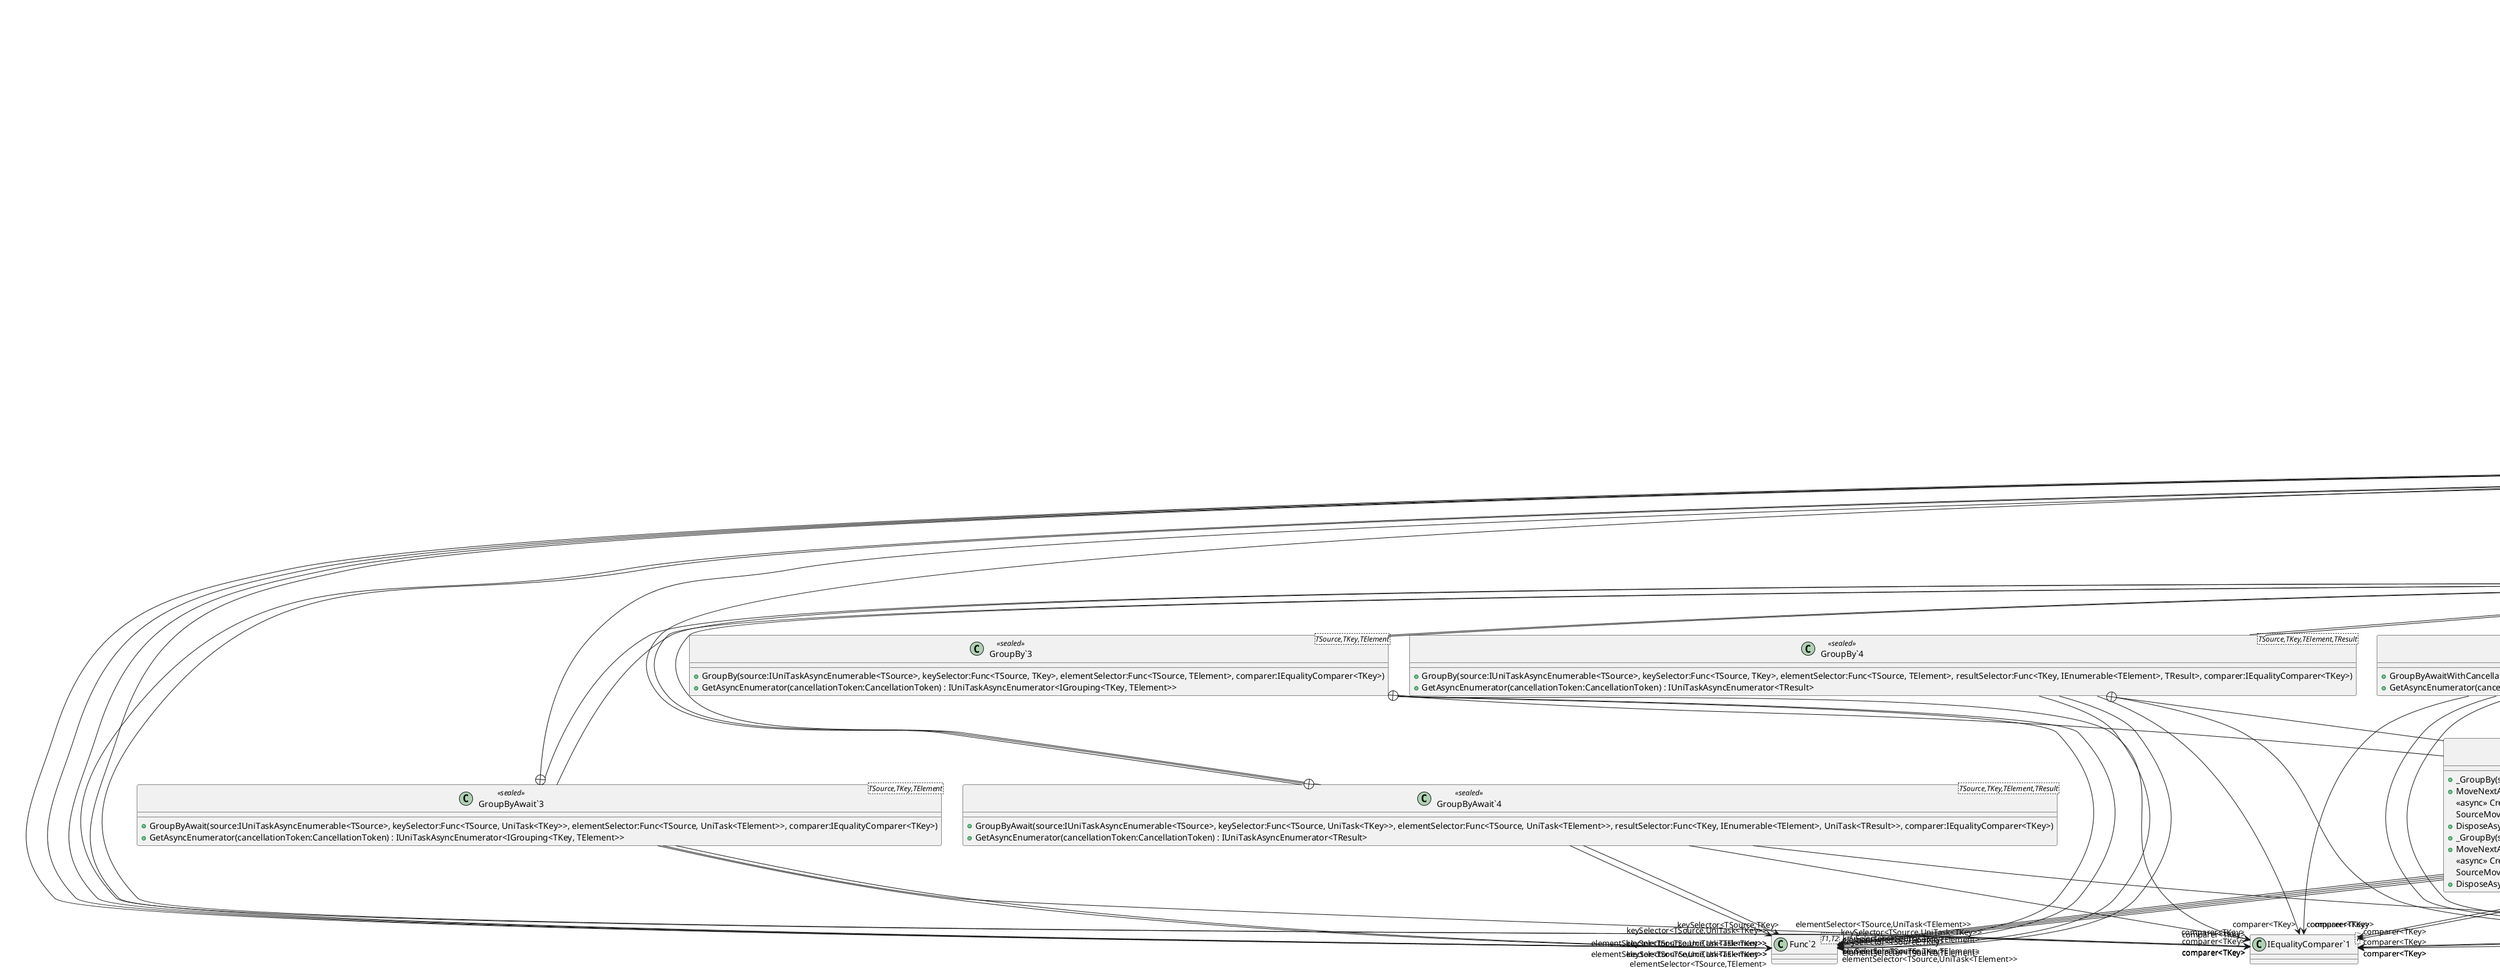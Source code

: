 @startuml
class UniTaskAsyncEnumerable <<static>> <<partial>> {
    + {static} GroupBy(source:IUniTaskAsyncEnumerable<TSource>, keySelector:Func<TSource, TKey>) : IUniTaskAsyncEnumerable<IGrouping<TKey, TSource>>
    + {static} GroupBy(source:IUniTaskAsyncEnumerable<TSource>, keySelector:Func<TSource, TKey>, comparer:IEqualityComparer<TKey>) : IUniTaskAsyncEnumerable<IGrouping<TKey, TSource>>
    + {static} GroupBy(source:IUniTaskAsyncEnumerable<TSource>, keySelector:Func<TSource, TKey>, elementSelector:Func<TSource, TElement>) : IUniTaskAsyncEnumerable<IGrouping<TKey, TElement>>
    + {static} GroupBy(source:IUniTaskAsyncEnumerable<TSource>, keySelector:Func<TSource, TKey>, elementSelector:Func<TSource, TElement>, comparer:IEqualityComparer<TKey>) : IUniTaskAsyncEnumerable<IGrouping<TKey, TElement>>
    + {static} GroupBy(source:IUniTaskAsyncEnumerable<TSource>, keySelector:Func<TSource, TKey>, resultSelector:Func<TKey, IEnumerable<TSource>, TResult>) : IUniTaskAsyncEnumerable<TResult>
    + {static} GroupBy(source:IUniTaskAsyncEnumerable<TSource>, keySelector:Func<TSource, TKey>, resultSelector:Func<TKey, IEnumerable<TSource>, TResult>, comparer:IEqualityComparer<TKey>) : IUniTaskAsyncEnumerable<TResult>
    + {static} GroupBy(source:IUniTaskAsyncEnumerable<TSource>, keySelector:Func<TSource, TKey>, elementSelector:Func<TSource, TElement>, resultSelector:Func<TKey, IEnumerable<TElement>, TResult>) : IUniTaskAsyncEnumerable<TResult>
    + {static} GroupBy(source:IUniTaskAsyncEnumerable<TSource>, keySelector:Func<TSource, TKey>, elementSelector:Func<TSource, TElement>, resultSelector:Func<TKey, IEnumerable<TElement>, TResult>, comparer:IEqualityComparer<TKey>) : IUniTaskAsyncEnumerable<TResult>
    + {static} GroupByAwait(source:IUniTaskAsyncEnumerable<TSource>, keySelector:Func<TSource, UniTask<TKey>>) : IUniTaskAsyncEnumerable<IGrouping<TKey, TSource>>
    + {static} GroupByAwait(source:IUniTaskAsyncEnumerable<TSource>, keySelector:Func<TSource, UniTask<TKey>>, comparer:IEqualityComparer<TKey>) : IUniTaskAsyncEnumerable<IGrouping<TKey, TSource>>
    + {static} GroupByAwait(source:IUniTaskAsyncEnumerable<TSource>, keySelector:Func<TSource, UniTask<TKey>>, elementSelector:Func<TSource, UniTask<TElement>>) : IUniTaskAsyncEnumerable<IGrouping<TKey, TElement>>
    + {static} GroupByAwait(source:IUniTaskAsyncEnumerable<TSource>, keySelector:Func<TSource, UniTask<TKey>>, elementSelector:Func<TSource, UniTask<TElement>>, comparer:IEqualityComparer<TKey>) : IUniTaskAsyncEnumerable<IGrouping<TKey, TElement>>
    + {static} GroupByAwait(source:IUniTaskAsyncEnumerable<TSource>, keySelector:Func<TSource, UniTask<TKey>>, resultSelector:Func<TKey, IEnumerable<TSource>, UniTask<TResult>>) : IUniTaskAsyncEnumerable<TResult>
    + {static} GroupByAwait(source:IUniTaskAsyncEnumerable<TSource>, keySelector:Func<TSource, UniTask<TKey>>, elementSelector:Func<TSource, UniTask<TElement>>, resultSelector:Func<TKey, IEnumerable<TElement>, UniTask<TResult>>) : IUniTaskAsyncEnumerable<TResult>
    + {static} GroupByAwait(source:IUniTaskAsyncEnumerable<TSource>, keySelector:Func<TSource, UniTask<TKey>>, resultSelector:Func<TKey, IEnumerable<TSource>, UniTask<TResult>>, comparer:IEqualityComparer<TKey>) : IUniTaskAsyncEnumerable<TResult>
    + {static} GroupByAwait(source:IUniTaskAsyncEnumerable<TSource>, keySelector:Func<TSource, UniTask<TKey>>, elementSelector:Func<TSource, UniTask<TElement>>, resultSelector:Func<TKey, IEnumerable<TElement>, UniTask<TResult>>, comparer:IEqualityComparer<TKey>) : IUniTaskAsyncEnumerable<TResult>
    + {static} GroupByAwaitWithCancellation(source:IUniTaskAsyncEnumerable<TSource>, keySelector:Func<TSource, CancellationToken, UniTask<TKey>>) : IUniTaskAsyncEnumerable<IGrouping<TKey, TSource>>
    + {static} GroupByAwaitWithCancellation(source:IUniTaskAsyncEnumerable<TSource>, keySelector:Func<TSource, CancellationToken, UniTask<TKey>>, comparer:IEqualityComparer<TKey>) : IUniTaskAsyncEnumerable<IGrouping<TKey, TSource>>
    + {static} GroupByAwaitWithCancellation(source:IUniTaskAsyncEnumerable<TSource>, keySelector:Func<TSource, CancellationToken, UniTask<TKey>>, elementSelector:Func<TSource, CancellationToken, UniTask<TElement>>) : IUniTaskAsyncEnumerable<IGrouping<TKey, TElement>>
    + {static} GroupByAwaitWithCancellation(source:IUniTaskAsyncEnumerable<TSource>, keySelector:Func<TSource, CancellationToken, UniTask<TKey>>, elementSelector:Func<TSource, CancellationToken, UniTask<TElement>>, comparer:IEqualityComparer<TKey>) : IUniTaskAsyncEnumerable<IGrouping<TKey, TElement>>
    + {static} GroupByAwaitWithCancellation(source:IUniTaskAsyncEnumerable<TSource>, keySelector:Func<TSource, CancellationToken, UniTask<TKey>>, resultSelector:Func<TKey, IEnumerable<TSource>, CancellationToken, UniTask<TResult>>) : IUniTaskAsyncEnumerable<TResult>
    + {static} GroupByAwaitWithCancellation(source:IUniTaskAsyncEnumerable<TSource>, keySelector:Func<TSource, CancellationToken, UniTask<TKey>>, elementSelector:Func<TSource, CancellationToken, UniTask<TElement>>, resultSelector:Func<TKey, IEnumerable<TElement>, CancellationToken, UniTask<TResult>>) : IUniTaskAsyncEnumerable<TResult>
    + {static} GroupByAwaitWithCancellation(source:IUniTaskAsyncEnumerable<TSource>, keySelector:Func<TSource, CancellationToken, UniTask<TKey>>, resultSelector:Func<TKey, IEnumerable<TSource>, CancellationToken, UniTask<TResult>>, comparer:IEqualityComparer<TKey>) : IUniTaskAsyncEnumerable<TResult>
    + {static} GroupByAwaitWithCancellation(source:IUniTaskAsyncEnumerable<TSource>, keySelector:Func<TSource, CancellationToken, UniTask<TKey>>, elementSelector:Func<TSource, CancellationToken, UniTask<TElement>>, resultSelector:Func<TKey, IEnumerable<TElement>, CancellationToken, UniTask<TResult>>, comparer:IEqualityComparer<TKey>) : IUniTaskAsyncEnumerable<TResult>
}
class "GroupBy`3"<TSource,TKey,TElement> <<sealed>> {
    + GroupBy(source:IUniTaskAsyncEnumerable<TSource>, keySelector:Func<TSource, TKey>, elementSelector:Func<TSource, TElement>, comparer:IEqualityComparer<TKey>)
    + GetAsyncEnumerator(cancellationToken:CancellationToken) : IUniTaskAsyncEnumerator<IGrouping<TKey, TElement>>
}
class "GroupBy`4"<TSource,TKey,TElement,TResult> <<sealed>> {
    + GroupBy(source:IUniTaskAsyncEnumerable<TSource>, keySelector:Func<TSource, TKey>, elementSelector:Func<TSource, TElement>, resultSelector:Func<TKey, IEnumerable<TElement>, TResult>, comparer:IEqualityComparer<TKey>)
    + GetAsyncEnumerator(cancellationToken:CancellationToken) : IUniTaskAsyncEnumerator<TResult>
}
class "GroupByAwait`3"<TSource,TKey,TElement> <<sealed>> {
    + GroupByAwait(source:IUniTaskAsyncEnumerable<TSource>, keySelector:Func<TSource, UniTask<TKey>>, elementSelector:Func<TSource, UniTask<TElement>>, comparer:IEqualityComparer<TKey>)
    + GetAsyncEnumerator(cancellationToken:CancellationToken) : IUniTaskAsyncEnumerator<IGrouping<TKey, TElement>>
}
class "GroupByAwait`4"<TSource,TKey,TElement,TResult> <<sealed>> {
    + GroupByAwait(source:IUniTaskAsyncEnumerable<TSource>, keySelector:Func<TSource, UniTask<TKey>>, elementSelector:Func<TSource, UniTask<TElement>>, resultSelector:Func<TKey, IEnumerable<TElement>, UniTask<TResult>>, comparer:IEqualityComparer<TKey>)
    + GetAsyncEnumerator(cancellationToken:CancellationToken) : IUniTaskAsyncEnumerator<TResult>
}
class "GroupByAwaitWithCancellation`3"<TSource,TKey,TElement> <<sealed>> {
    + GroupByAwaitWithCancellation(source:IUniTaskAsyncEnumerable<TSource>, keySelector:Func<TSource, CancellationToken, UniTask<TKey>>, elementSelector:Func<TSource, CancellationToken, UniTask<TElement>>, comparer:IEqualityComparer<TKey>)
    + GetAsyncEnumerator(cancellationToken:CancellationToken) : IUniTaskAsyncEnumerator<IGrouping<TKey, TElement>>
}
class "GroupByAwaitWithCancellation`4"<TSource,TKey,TElement,TResult> <<sealed>> {
    + GroupByAwaitWithCancellation(source:IUniTaskAsyncEnumerable<TSource>, keySelector:Func<TSource, CancellationToken, UniTask<TKey>>, elementSelector:Func<TSource, CancellationToken, UniTask<TElement>>, resultSelector:Func<TKey, IEnumerable<TElement>, CancellationToken, UniTask<TResult>>, comparer:IEqualityComparer<TKey>)
    + GetAsyncEnumerator(cancellationToken:CancellationToken) : IUniTaskAsyncEnumerator<TResult>
}
class "IUniTaskAsyncEnumerable`1"<T> {
}
class "Func`2"<T1,T2> {
}
class "IEqualityComparer`1"<T> {
}
class _GroupBy <<sealed>> {
    + _GroupBy(source:IUniTaskAsyncEnumerable<TSource>, keySelector:Func<TSource, TKey>, elementSelector:Func<TSource, TElement>, comparer:IEqualityComparer<TKey>, cancellationToken:CancellationToken)
    + MoveNextAsync() : UniTask<bool>
    <<async>> CreateLookup() : UniTaskVoid
    SourceMoveNext() : void
    + DisposeAsync() : UniTask
}
class "Func`3"<T1,T2,T3> {
}
class _GroupBy <<sealed>> {
    + _GroupBy(source:IUniTaskAsyncEnumerable<TSource>, keySelector:Func<TSource, TKey>, elementSelector:Func<TSource, TElement>, resultSelector:Func<TKey, IEnumerable<TElement>, TResult>, comparer:IEqualityComparer<TKey>, cancellationToken:CancellationToken)
    + MoveNextAsync() : UniTask<bool>
    <<async>> CreateLookup() : UniTaskVoid
    SourceMoveNext() : void
    + DisposeAsync() : UniTask
}
class _GroupByAwait <<sealed>> {
    + _GroupByAwait(source:IUniTaskAsyncEnumerable<TSource>, keySelector:Func<TSource, UniTask<TKey>>, elementSelector:Func<TSource, UniTask<TElement>>, comparer:IEqualityComparer<TKey>, cancellationToken:CancellationToken)
    + MoveNextAsync() : UniTask<bool>
    <<async>> CreateLookup() : UniTaskVoid
    SourceMoveNext() : void
    + DisposeAsync() : UniTask
}
class _GroupByAwait <<sealed>> {
    + _GroupByAwait(source:IUniTaskAsyncEnumerable<TSource>, keySelector:Func<TSource, UniTask<TKey>>, elementSelector:Func<TSource, UniTask<TElement>>, resultSelector:Func<TKey, IEnumerable<TElement>, UniTask<TResult>>, comparer:IEqualityComparer<TKey>, cancellationToken:CancellationToken)
    + MoveNextAsync() : UniTask<bool>
    <<async>> CreateLookup() : UniTaskVoid
    SourceMoveNext() : void
    {static} ResultSelectCore(state:object) : void
    + DisposeAsync() : UniTask
}
class _GroupByAwaitWithCancellation <<sealed>> {
    + _GroupByAwaitWithCancellation(source:IUniTaskAsyncEnumerable<TSource>, keySelector:Func<TSource, CancellationToken, UniTask<TKey>>, elementSelector:Func<TSource, CancellationToken, UniTask<TElement>>, comparer:IEqualityComparer<TKey>, cancellationToken:CancellationToken)
    + MoveNextAsync() : UniTask<bool>
    <<async>> CreateLookup() : UniTaskVoid
    SourceMoveNext() : void
    + DisposeAsync() : UniTask
}
class "Func`4"<T1,T2,T3,T4> {
}
class _GroupByAwaitWithCancellation <<sealed>> {
    + _GroupByAwaitWithCancellation(source:IUniTaskAsyncEnumerable<TSource>, keySelector:Func<TSource, CancellationToken, UniTask<TKey>>, elementSelector:Func<TSource, CancellationToken, UniTask<TElement>>, resultSelector:Func<TKey, IEnumerable<TElement>, CancellationToken, UniTask<TResult>>, comparer:IEqualityComparer<TKey>, cancellationToken:CancellationToken)
    + MoveNextAsync() : UniTask<bool>
    <<async>> CreateLookup() : UniTaskVoid
    SourceMoveNext() : void
    {static} ResultSelectCore(state:object) : void
    + DisposeAsync() : UniTask
}
class "IUniTaskAsyncEnumerator`1"<T> {
}
class "IEnumerator`1"<T> {
}
class "IGrouping`2"<T1,T2> {
}
class "Action`1"<T> {
}
"IUniTaskAsyncEnumerable`1" "<IGrouping<TKey, TElement>>" <|-- "GroupBy`3"
"GroupBy`3" --> "source<TSource>" "IUniTaskAsyncEnumerable`1"
"GroupBy`3" --> "keySelector<TSource,TKey>" "Func`2"
"GroupBy`3" --> "elementSelector<TSource,TElement>" "Func`2"
"GroupBy`3" --> "comparer<TKey>" "IEqualityComparer`1"
"IUniTaskAsyncEnumerable`1" "<TResult>" <|-- "GroupBy`4"
"GroupBy`4" --> "source<TSource>" "IUniTaskAsyncEnumerable`1"
"GroupBy`4" --> "keySelector<TSource,TKey>" "Func`2"
"GroupBy`4" --> "elementSelector<TSource,TElement>" "Func`2"
"GroupBy`4" --> "resultSelector<TKey,IEnumerable<TElement>,TResult>" "Func`3"
"GroupBy`4" --> "comparer<TKey>" "IEqualityComparer`1"
"IUniTaskAsyncEnumerable`1" "<IGrouping<TKey, TElement>>" <|-- "GroupByAwait`3"
"GroupByAwait`3" --> "source<TSource>" "IUniTaskAsyncEnumerable`1"
"GroupByAwait`3" --> "keySelector<TSource,UniTask<TKey>>" "Func`2"
"GroupByAwait`3" --> "elementSelector<TSource,UniTask<TElement>>" "Func`2"
"GroupByAwait`3" --> "comparer<TKey>" "IEqualityComparer`1"
"IUniTaskAsyncEnumerable`1" "<TResult>" <|-- "GroupByAwait`4"
"GroupByAwait`4" --> "source<TSource>" "IUniTaskAsyncEnumerable`1"
"GroupByAwait`4" --> "keySelector<TSource,UniTask<TKey>>" "Func`2"
"GroupByAwait`4" --> "elementSelector<TSource,UniTask<TElement>>" "Func`2"
"GroupByAwait`4" --> "resultSelector<TKey,IEnumerable<TElement>,UniTask<TResult>>" "Func`3"
"GroupByAwait`4" --> "comparer<TKey>" "IEqualityComparer`1"
"IUniTaskAsyncEnumerable`1" "<IGrouping<TKey, TElement>>" <|-- "GroupByAwaitWithCancellation`3"
"GroupByAwaitWithCancellation`3" --> "source<TSource>" "IUniTaskAsyncEnumerable`1"
"GroupByAwaitWithCancellation`3" --> "keySelector<TSource,CancellationToken,UniTask<TKey>>" "Func`3"
"GroupByAwaitWithCancellation`3" --> "elementSelector<TSource,CancellationToken,UniTask<TElement>>" "Func`3"
"GroupByAwaitWithCancellation`3" --> "comparer<TKey>" "IEqualityComparer`1"
"IUniTaskAsyncEnumerable`1" "<TResult>" <|-- "GroupByAwaitWithCancellation`4"
"GroupByAwaitWithCancellation`4" --> "source<TSource>" "IUniTaskAsyncEnumerable`1"
"GroupByAwaitWithCancellation`4" --> "keySelector<TSource,CancellationToken,UniTask<TKey>>" "Func`3"
"GroupByAwaitWithCancellation`4" --> "elementSelector<TSource,CancellationToken,UniTask<TElement>>" "Func`3"
"GroupByAwaitWithCancellation`4" --> "resultSelector<TKey,IEnumerable<TElement>,CancellationToken,UniTask<TResult>>" "Func`4"
"GroupByAwaitWithCancellation`4" --> "comparer<TKey>" "IEqualityComparer`1"
"GroupBy`3" +-- _GroupBy
MoveNextSource <|-- _GroupBy
"IUniTaskAsyncEnumerator`1" "<IGrouping<TKey, TElement>>" <|-- _GroupBy
_GroupBy --> "source<TSource>" "IUniTaskAsyncEnumerable`1"
_GroupBy --> "keySelector<TSource,TKey>" "Func`2"
_GroupBy --> "elementSelector<TSource,TElement>" "Func`2"
_GroupBy --> "comparer<TKey>" "IEqualityComparer`1"
_GroupBy --> "cancellationToken" CancellationToken
_GroupBy --> "groupEnumerator<IGrouping<TKey, TElement>>" "IEnumerator`1"
_GroupBy --> "Current<TKey,TElement>" "IGrouping`2"
"GroupBy`4" +-- _GroupBy
MoveNextSource <|-- _GroupBy
"IUniTaskAsyncEnumerator`1" "<TResult>" <|-- _GroupBy
_GroupBy --> "source<TSource>" "IUniTaskAsyncEnumerable`1"
_GroupBy --> "keySelector<TSource,TKey>" "Func`2"
_GroupBy --> "elementSelector<TSource,TElement>" "Func`2"
_GroupBy --> "resultSelector<TKey,IEnumerable<TElement>,TResult>" "Func`3"
_GroupBy --> "comparer<TKey>" "IEqualityComparer`1"
_GroupBy --> "cancellationToken" CancellationToken
_GroupBy --> "groupEnumerator<IGrouping<TKey, TElement>>" "IEnumerator`1"
_GroupBy --> "Current" TResult
"GroupByAwait`3" +-- _GroupByAwait
MoveNextSource <|-- _GroupByAwait
"IUniTaskAsyncEnumerator`1" "<IGrouping<TKey, TElement>>" <|-- _GroupByAwait
_GroupByAwait --> "source<TSource>" "IUniTaskAsyncEnumerable`1"
_GroupByAwait --> "keySelector<TSource,UniTask<TKey>>" "Func`2"
_GroupByAwait --> "elementSelector<TSource,UniTask<TElement>>" "Func`2"
_GroupByAwait --> "comparer<TKey>" "IEqualityComparer`1"
_GroupByAwait --> "cancellationToken" CancellationToken
_GroupByAwait --> "groupEnumerator<IGrouping<TKey, TElement>>" "IEnumerator`1"
_GroupByAwait --> "Current<TKey,TElement>" "IGrouping`2"
"GroupByAwait`4" +-- _GroupByAwait
MoveNextSource <|-- _GroupByAwait
"IUniTaskAsyncEnumerator`1" "<TResult>" <|-- _GroupByAwait
_GroupByAwait o-> "ResultSelectCoreDelegate<object>" "Action`1"
_GroupByAwait --> "source<TSource>" "IUniTaskAsyncEnumerable`1"
_GroupByAwait --> "keySelector<TSource,UniTask<TKey>>" "Func`2"
_GroupByAwait --> "elementSelector<TSource,UniTask<TElement>>" "Func`2"
_GroupByAwait --> "resultSelector<TKey,IEnumerable<TElement>,UniTask<TResult>>" "Func`3"
_GroupByAwait --> "comparer<TKey>" "IEqualityComparer`1"
_GroupByAwait --> "cancellationToken" CancellationToken
_GroupByAwait --> "groupEnumerator<IGrouping<TKey, TElement>>" "IEnumerator`1"
_GroupByAwait --> "Current" TResult
"GroupByAwaitWithCancellation`3" +-- _GroupByAwaitWithCancellation
MoveNextSource <|-- _GroupByAwaitWithCancellation
"IUniTaskAsyncEnumerator`1" "<IGrouping<TKey, TElement>>" <|-- _GroupByAwaitWithCancellation
_GroupByAwaitWithCancellation --> "source<TSource>" "IUniTaskAsyncEnumerable`1"
_GroupByAwaitWithCancellation --> "keySelector<TSource,CancellationToken,UniTask<TKey>>" "Func`3"
_GroupByAwaitWithCancellation --> "elementSelector<TSource,CancellationToken,UniTask<TElement>>" "Func`3"
_GroupByAwaitWithCancellation --> "comparer<TKey>" "IEqualityComparer`1"
_GroupByAwaitWithCancellation --> "cancellationToken" CancellationToken
_GroupByAwaitWithCancellation --> "groupEnumerator<IGrouping<TKey, TElement>>" "IEnumerator`1"
_GroupByAwaitWithCancellation --> "Current<TKey,TElement>" "IGrouping`2"
"GroupByAwaitWithCancellation`4" +-- _GroupByAwaitWithCancellation
MoveNextSource <|-- _GroupByAwaitWithCancellation
"IUniTaskAsyncEnumerator`1" "<TResult>" <|-- _GroupByAwaitWithCancellation
_GroupByAwaitWithCancellation o-> "ResultSelectCoreDelegate<object>" "Action`1"
_GroupByAwaitWithCancellation --> "source<TSource>" "IUniTaskAsyncEnumerable`1"
_GroupByAwaitWithCancellation --> "keySelector<TSource,CancellationToken,UniTask<TKey>>" "Func`3"
_GroupByAwaitWithCancellation --> "elementSelector<TSource,CancellationToken,UniTask<TElement>>" "Func`3"
_GroupByAwaitWithCancellation --> "resultSelector<TKey,IEnumerable<TElement>,CancellationToken,UniTask<TResult>>" "Func`4"
_GroupByAwaitWithCancellation --> "comparer<TKey>" "IEqualityComparer`1"
_GroupByAwaitWithCancellation --> "cancellationToken" CancellationToken
_GroupByAwaitWithCancellation --> "groupEnumerator<IGrouping<TKey, TElement>>" "IEnumerator`1"
_GroupByAwaitWithCancellation --> "Current" TResult
@enduml
